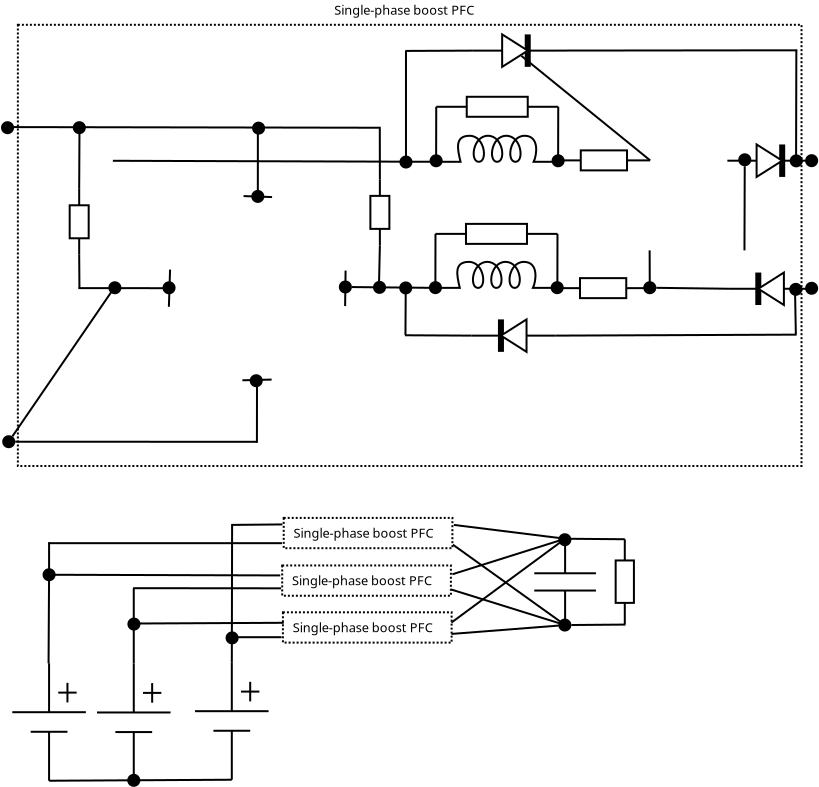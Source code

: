 <?xml version="1.0" encoding="UTF-8"?>
<dia:diagram xmlns:dia="http://www.lysator.liu.se/~alla/dia/">
  <dia:layer name="Background" visible="true" connectable="true" active="true">
    <dia:object type="Circuit2 - Diagonal Diode" version="1" id="O0">
      <dia:attribute name="obj_pos">
        <dia:point val="33.6,18.2"/>
      </dia:attribute>
      <dia:attribute name="obj_bb">
        <dia:rectangle val="33.388,17.988;37.46,22.06"/>
      </dia:attribute>
      <dia:attribute name="meta">
        <dia:composite type="dict"/>
      </dia:attribute>
      <dia:attribute name="elem_corner">
        <dia:point val="33.6,18.2"/>
      </dia:attribute>
      <dia:attribute name="elem_width">
        <dia:real val="3.675"/>
      </dia:attribute>
      <dia:attribute name="elem_height">
        <dia:real val="3.675"/>
      </dia:attribute>
      <dia:attribute name="line_width">
        <dia:real val="0.1"/>
      </dia:attribute>
      <dia:attribute name="line_colour">
        <dia:color val="#000000ff"/>
      </dia:attribute>
      <dia:attribute name="fill_colour">
        <dia:color val="#ffffffff"/>
      </dia:attribute>
      <dia:attribute name="show_background">
        <dia:boolean val="true"/>
      </dia:attribute>
      <dia:attribute name="line_style">
        <dia:enum val="0"/>
        <dia:real val="1"/>
      </dia:attribute>
      <dia:attribute name="flip_horizontal">
        <dia:boolean val="true"/>
      </dia:attribute>
      <dia:attribute name="flip_vertical">
        <dia:boolean val="true"/>
      </dia:attribute>
      <dia:attribute name="subscale">
        <dia:real val="1"/>
      </dia:attribute>
    </dia:object>
    <dia:object type="Circuit2 - Diagonal Diode" version="1" id="O1">
      <dia:attribute name="obj_pos">
        <dia:point val="33.66,12.665"/>
      </dia:attribute>
      <dia:attribute name="obj_bb">
        <dia:rectangle val="33.448,12.48;37.52,16.552"/>
      </dia:attribute>
      <dia:attribute name="meta">
        <dia:composite type="dict"/>
      </dia:attribute>
      <dia:attribute name="elem_corner">
        <dia:point val="33.66,12.665"/>
      </dia:attribute>
      <dia:attribute name="elem_width">
        <dia:real val="3.675"/>
      </dia:attribute>
      <dia:attribute name="elem_height">
        <dia:real val="3.675"/>
      </dia:attribute>
      <dia:attribute name="line_width">
        <dia:real val="0.1"/>
      </dia:attribute>
      <dia:attribute name="line_colour">
        <dia:color val="#000000ff"/>
      </dia:attribute>
      <dia:attribute name="fill_colour">
        <dia:color val="#ffffffff"/>
      </dia:attribute>
      <dia:attribute name="show_background">
        <dia:boolean val="true"/>
      </dia:attribute>
      <dia:attribute name="line_style">
        <dia:enum val="0"/>
        <dia:real val="1"/>
      </dia:attribute>
      <dia:attribute name="flip_horizontal">
        <dia:boolean val="true"/>
      </dia:attribute>
      <dia:attribute name="flip_vertical">
        <dia:boolean val="false"/>
      </dia:attribute>
      <dia:attribute name="subscale">
        <dia:real val="1"/>
      </dia:attribute>
    </dia:object>
    <dia:object type="Circuit2 - Diagonal Diode" version="1" id="O2">
      <dia:attribute name="obj_pos">
        <dia:point val="38.76,12.715"/>
      </dia:attribute>
      <dia:attribute name="obj_bb">
        <dia:rectangle val="38.548,12.503;42.62,16.575"/>
      </dia:attribute>
      <dia:attribute name="meta">
        <dia:composite type="dict"/>
      </dia:attribute>
      <dia:attribute name="elem_corner">
        <dia:point val="38.76,12.715"/>
      </dia:attribute>
      <dia:attribute name="elem_width">
        <dia:real val="3.675"/>
      </dia:attribute>
      <dia:attribute name="elem_height">
        <dia:real val="3.675"/>
      </dia:attribute>
      <dia:attribute name="line_width">
        <dia:real val="0.1"/>
      </dia:attribute>
      <dia:attribute name="line_colour">
        <dia:color val="#000000ff"/>
      </dia:attribute>
      <dia:attribute name="fill_colour">
        <dia:color val="#ffffffff"/>
      </dia:attribute>
      <dia:attribute name="show_background">
        <dia:boolean val="true"/>
      </dia:attribute>
      <dia:attribute name="line_style">
        <dia:enum val="0"/>
        <dia:real val="1"/>
      </dia:attribute>
      <dia:attribute name="flip_horizontal">
        <dia:boolean val="true"/>
      </dia:attribute>
      <dia:attribute name="flip_vertical">
        <dia:boolean val="true"/>
      </dia:attribute>
      <dia:attribute name="subscale">
        <dia:real val="1"/>
      </dia:attribute>
    </dia:object>
    <dia:object type="Circuit2 - Diagonal Diode" version="1" id="O3">
      <dia:attribute name="obj_pos">
        <dia:point val="38.737,18.165"/>
      </dia:attribute>
      <dia:attribute name="obj_bb">
        <dia:rectangle val="38.525,17.98;42.597,22.052"/>
      </dia:attribute>
      <dia:attribute name="meta">
        <dia:composite type="dict"/>
      </dia:attribute>
      <dia:attribute name="elem_corner">
        <dia:point val="38.737,18.165"/>
      </dia:attribute>
      <dia:attribute name="elem_width">
        <dia:real val="3.675"/>
      </dia:attribute>
      <dia:attribute name="elem_height">
        <dia:real val="3.675"/>
      </dia:attribute>
      <dia:attribute name="line_width">
        <dia:real val="0.1"/>
      </dia:attribute>
      <dia:attribute name="line_colour">
        <dia:color val="#000000ff"/>
      </dia:attribute>
      <dia:attribute name="fill_colour">
        <dia:color val="#ffffffff"/>
      </dia:attribute>
      <dia:attribute name="show_background">
        <dia:boolean val="true"/>
      </dia:attribute>
      <dia:attribute name="line_style">
        <dia:enum val="0"/>
        <dia:real val="1"/>
      </dia:attribute>
      <dia:attribute name="flip_horizontal">
        <dia:boolean val="true"/>
      </dia:attribute>
      <dia:attribute name="flip_vertical">
        <dia:boolean val="false"/>
      </dia:attribute>
      <dia:attribute name="subscale">
        <dia:real val="1"/>
      </dia:attribute>
    </dia:object>
    <dia:object type="Standard - Line" version="0" id="O4">
      <dia:attribute name="obj_pos">
        <dia:point val="37.335,12.665"/>
      </dia:attribute>
      <dia:attribute name="obj_bb">
        <dia:rectangle val="37.284,12.613;38.812,12.767"/>
      </dia:attribute>
      <dia:attribute name="conn_endpoints">
        <dia:point val="37.335,12.665"/>
        <dia:point val="38.76,12.715"/>
      </dia:attribute>
      <dia:attribute name="numcp">
        <dia:int val="1"/>
      </dia:attribute>
      <dia:connections>
        <dia:connection handle="0" to="O1" connection="0"/>
        <dia:connection handle="1" to="O2" connection="1"/>
      </dia:connections>
    </dia:object>
    <dia:object type="Standard - Line" version="0" id="O5">
      <dia:attribute name="obj_pos">
        <dia:point val="37.275,21.875"/>
      </dia:attribute>
      <dia:attribute name="obj_bb">
        <dia:rectangle val="37.224,21.789;38.788,21.926"/>
      </dia:attribute>
      <dia:attribute name="conn_endpoints">
        <dia:point val="37.275,21.875"/>
        <dia:point val="38.737,21.84"/>
      </dia:attribute>
      <dia:attribute name="numcp">
        <dia:int val="1"/>
      </dia:attribute>
      <dia:connections>
        <dia:connection handle="0" to="O0" connection="0"/>
        <dia:connection handle="1" to="O3" connection="1"/>
      </dia:connections>
    </dia:object>
    <dia:object type="Standard - Line" version="0" id="O6">
      <dia:attribute name="obj_pos">
        <dia:point val="38.048,12.69"/>
      </dia:attribute>
      <dia:attribute name="obj_bb">
        <dia:rectangle val="37.998,9.1;38.1,12.74"/>
      </dia:attribute>
      <dia:attribute name="conn_endpoints">
        <dia:point val="38.048,12.69"/>
        <dia:point val="38.05,9.15"/>
      </dia:attribute>
      <dia:attribute name="numcp">
        <dia:int val="1"/>
      </dia:attribute>
      <dia:connections>
        <dia:connection handle="0" to="O4" connection="0"/>
      </dia:connections>
    </dia:object>
    <dia:object type="Standard - Line" version="0" id="O7">
      <dia:attribute name="obj_pos">
        <dia:point val="38.006,21.858"/>
      </dia:attribute>
      <dia:attribute name="obj_bb">
        <dia:rectangle val="37.952,21.808;38.056,25.051"/>
      </dia:attribute>
      <dia:attribute name="conn_endpoints">
        <dia:point val="38.006,21.858"/>
        <dia:point val="38.002,25.001"/>
      </dia:attribute>
      <dia:attribute name="numcp">
        <dia:int val="1"/>
      </dia:attribute>
      <dia:connections>
        <dia:connection handle="0" to="O5" connection="0"/>
      </dia:connections>
    </dia:object>
    <dia:object type="Standard - Line" version="0" id="O8">
      <dia:attribute name="obj_pos">
        <dia:point val="44.128,9.248"/>
      </dia:attribute>
      <dia:attribute name="obj_bb">
        <dia:rectangle val="25.483,9.165;44.178,9.298"/>
      </dia:attribute>
      <dia:attribute name="conn_endpoints">
        <dia:point val="44.128,9.248"/>
        <dia:point val="25.533,9.215"/>
      </dia:attribute>
      <dia:attribute name="numcp">
        <dia:int val="1"/>
      </dia:attribute>
    </dia:object>
    <dia:object type="Standard - Line" version="0" id="O9">
      <dia:attribute name="obj_pos">
        <dia:point val="38.015,24.952"/>
      </dia:attribute>
      <dia:attribute name="obj_bb">
        <dia:rectangle val="25.869,24.896;38.065,25.002"/>
      </dia:attribute>
      <dia:attribute name="conn_endpoints">
        <dia:point val="38.015,24.952"/>
        <dia:point val="25.919,24.946"/>
      </dia:attribute>
      <dia:attribute name="numcp">
        <dia:int val="1"/>
      </dia:attribute>
      <dia:connections>
        <dia:connection handle="1" to="O52" connection="8"/>
      </dia:connections>
    </dia:object>
    <dia:object type="Standard - Line" version="0" id="O10">
      <dia:attribute name="obj_pos">
        <dia:point val="33.66,16.34"/>
      </dia:attribute>
      <dia:attribute name="obj_bb">
        <dia:rectangle val="33.548,16.288;33.712,18.252"/>
      </dia:attribute>
      <dia:attribute name="conn_endpoints">
        <dia:point val="33.66,16.34"/>
        <dia:point val="33.6,18.2"/>
      </dia:attribute>
      <dia:attribute name="numcp">
        <dia:int val="1"/>
      </dia:attribute>
      <dia:connections>
        <dia:connection handle="0" to="O1" connection="1"/>
        <dia:connection handle="1" to="O0" connection="1"/>
      </dia:connections>
    </dia:object>
    <dia:object type="Standard - Line" version="0" id="O11">
      <dia:attribute name="obj_pos">
        <dia:point val="42.435,16.39"/>
      </dia:attribute>
      <dia:attribute name="obj_bb">
        <dia:rectangle val="42.361,16.34;42.486,18.215"/>
      </dia:attribute>
      <dia:attribute name="conn_endpoints">
        <dia:point val="42.435,16.39"/>
        <dia:point val="42.412,18.165"/>
      </dia:attribute>
      <dia:attribute name="numcp">
        <dia:int val="1"/>
      </dia:attribute>
      <dia:connections>
        <dia:connection handle="0" to="O2" connection="0"/>
        <dia:connection handle="1" to="O3" connection="0"/>
      </dia:connections>
    </dia:object>
    <dia:object type="Standard - Line" version="0" id="O12">
      <dia:attribute name="obj_pos">
        <dia:point val="33.63,17.27"/>
      </dia:attribute>
      <dia:attribute name="obj_bb">
        <dia:rectangle val="29.028,17.217;33.68,17.32"/>
      </dia:attribute>
      <dia:attribute name="conn_endpoints">
        <dia:point val="33.63,17.27"/>
        <dia:point val="29.078,17.267"/>
      </dia:attribute>
      <dia:attribute name="numcp">
        <dia:int val="1"/>
      </dia:attribute>
      <dia:connections>
        <dia:connection handle="0" to="O10" connection="0"/>
      </dia:connections>
    </dia:object>
    <dia:object type="Standard - Line" version="0" id="O13">
      <dia:attribute name="obj_pos">
        <dia:point val="30.9,17.2"/>
      </dia:attribute>
      <dia:attribute name="obj_bb">
        <dia:rectangle val="30.8,10.85;30.95,17.25"/>
      </dia:attribute>
      <dia:attribute name="conn_endpoints">
        <dia:point val="30.9,17.2"/>
        <dia:point val="30.85,10.9"/>
      </dia:attribute>
      <dia:attribute name="numcp">
        <dia:int val="1"/>
      </dia:attribute>
    </dia:object>
    <dia:object type="Standard - Line" version="0" id="O14">
      <dia:attribute name="obj_pos">
        <dia:point val="30.8,10.9"/>
      </dia:attribute>
      <dia:attribute name="obj_bb">
        <dia:rectangle val="30.75,10.85;47.013,11.0"/>
      </dia:attribute>
      <dia:attribute name="conn_endpoints">
        <dia:point val="30.8,10.9"/>
        <dia:point val="46.962,10.95"/>
      </dia:attribute>
      <dia:attribute name="numcp">
        <dia:int val="1"/>
      </dia:attribute>
    </dia:object>
    <dia:object type="Circuit - Vertical Resistor (European)" version="1" id="O15">
      <dia:attribute name="obj_pos">
        <dia:point val="28.64,12.3"/>
      </dia:attribute>
      <dia:attribute name="obj_bb">
        <dia:rectangle val="28.54,12.3;29.69,15.6"/>
      </dia:attribute>
      <dia:attribute name="meta">
        <dia:composite type="dict"/>
      </dia:attribute>
      <dia:attribute name="elem_corner">
        <dia:point val="28.64,12.3"/>
      </dia:attribute>
      <dia:attribute name="elem_width">
        <dia:real val="0.95"/>
      </dia:attribute>
      <dia:attribute name="elem_height">
        <dia:real val="3.3"/>
      </dia:attribute>
      <dia:attribute name="line_width">
        <dia:real val="0.1"/>
      </dia:attribute>
      <dia:attribute name="line_colour">
        <dia:color val="#000000ff"/>
      </dia:attribute>
      <dia:attribute name="fill_colour">
        <dia:color val="#ffffffff"/>
      </dia:attribute>
      <dia:attribute name="show_background">
        <dia:boolean val="true"/>
      </dia:attribute>
      <dia:attribute name="line_style">
        <dia:enum val="0"/>
        <dia:real val="1"/>
      </dia:attribute>
      <dia:attribute name="flip_horizontal">
        <dia:boolean val="false"/>
      </dia:attribute>
      <dia:attribute name="flip_vertical">
        <dia:boolean val="false"/>
      </dia:attribute>
      <dia:attribute name="subscale">
        <dia:real val="1"/>
      </dia:attribute>
    </dia:object>
    <dia:object type="Standard - Line" version="0" id="O16">
      <dia:attribute name="obj_pos">
        <dia:point val="29.128,17.3"/>
      </dia:attribute>
      <dia:attribute name="obj_bb">
        <dia:rectangle val="29.065,15.55;29.178,17.351"/>
      </dia:attribute>
      <dia:attribute name="conn_endpoints">
        <dia:point val="29.128,17.3"/>
        <dia:point val="29.115,15.6"/>
      </dia:attribute>
      <dia:attribute name="numcp">
        <dia:int val="1"/>
      </dia:attribute>
      <dia:connections>
        <dia:connection handle="1" to="O15" connection="1"/>
      </dia:connections>
    </dia:object>
    <dia:object type="Standard - Line" version="0" id="O17">
      <dia:attribute name="obj_pos">
        <dia:point val="29.115,12.3"/>
      </dia:attribute>
      <dia:attribute name="obj_bb">
        <dia:rectangle val="29.065,9.331;29.181,12.35"/>
      </dia:attribute>
      <dia:attribute name="conn_endpoints">
        <dia:point val="29.115,12.3"/>
        <dia:point val="29.13,9.382"/>
      </dia:attribute>
      <dia:attribute name="numcp">
        <dia:int val="1"/>
      </dia:attribute>
      <dia:connections>
        <dia:connection handle="0" to="O15" connection="0"/>
      </dia:connections>
    </dia:object>
    <dia:object type="Circuit - Vertical Resistor (European)" version="1" id="O18">
      <dia:attribute name="obj_pos">
        <dia:point val="43.675,11.83"/>
      </dia:attribute>
      <dia:attribute name="obj_bb">
        <dia:rectangle val="43.575,11.83;44.725,15.13"/>
      </dia:attribute>
      <dia:attribute name="meta">
        <dia:composite type="dict"/>
      </dia:attribute>
      <dia:attribute name="elem_corner">
        <dia:point val="43.675,11.83"/>
      </dia:attribute>
      <dia:attribute name="elem_width">
        <dia:real val="0.95"/>
      </dia:attribute>
      <dia:attribute name="elem_height">
        <dia:real val="3.3"/>
      </dia:attribute>
      <dia:attribute name="line_width">
        <dia:real val="0.1"/>
      </dia:attribute>
      <dia:attribute name="line_colour">
        <dia:color val="#000000ff"/>
      </dia:attribute>
      <dia:attribute name="fill_colour">
        <dia:color val="#ffffffff"/>
      </dia:attribute>
      <dia:attribute name="show_background">
        <dia:boolean val="true"/>
      </dia:attribute>
      <dia:attribute name="line_style">
        <dia:enum val="0"/>
        <dia:real val="1"/>
      </dia:attribute>
      <dia:attribute name="flip_horizontal">
        <dia:boolean val="false"/>
      </dia:attribute>
      <dia:attribute name="flip_vertical">
        <dia:boolean val="false"/>
      </dia:attribute>
      <dia:attribute name="subscale">
        <dia:real val="1"/>
      </dia:attribute>
    </dia:object>
    <dia:object type="Standard - Line" version="0" id="O19">
      <dia:attribute name="obj_pos">
        <dia:point val="44.15,15.13"/>
      </dia:attribute>
      <dia:attribute name="obj_bb">
        <dia:rectangle val="44.049,15.079;44.201,17.401"/>
      </dia:attribute>
      <dia:attribute name="conn_endpoints">
        <dia:point val="44.15,15.13"/>
        <dia:point val="44.1,17.35"/>
      </dia:attribute>
      <dia:attribute name="numcp">
        <dia:int val="1"/>
      </dia:attribute>
      <dia:connections>
        <dia:connection handle="0" to="O18" connection="1"/>
      </dia:connections>
    </dia:object>
    <dia:object type="Standard - Line" version="0" id="O20">
      <dia:attribute name="obj_pos">
        <dia:point val="44.15,11.83"/>
      </dia:attribute>
      <dia:attribute name="obj_bb">
        <dia:rectangle val="44.096,9.151;44.2,11.88"/>
      </dia:attribute>
      <dia:attribute name="conn_endpoints">
        <dia:point val="44.15,11.83"/>
        <dia:point val="44.146,9.201"/>
      </dia:attribute>
      <dia:attribute name="numcp">
        <dia:int val="1"/>
      </dia:attribute>
      <dia:connections>
        <dia:connection handle="0" to="O18" connection="0"/>
      </dia:connections>
    </dia:object>
    <dia:object type="Standard - Ellipse" version="0" id="O21">
      <dia:attribute name="obj_pos">
        <dia:point val="25.256,8.97"/>
      </dia:attribute>
      <dia:attribute name="obj_bb">
        <dia:rectangle val="25.206,8.92;25.859,9.57"/>
      </dia:attribute>
      <dia:attribute name="elem_corner">
        <dia:point val="25.256,8.97"/>
      </dia:attribute>
      <dia:attribute name="elem_width">
        <dia:real val="0.553"/>
      </dia:attribute>
      <dia:attribute name="elem_height">
        <dia:real val="0.55"/>
      </dia:attribute>
      <dia:attribute name="inner_color">
        <dia:color val="#000000ff"/>
      </dia:attribute>
    </dia:object>
    <dia:object type="Standard - Ellipse" version="0" id="O22">
      <dia:attribute name="obj_pos">
        <dia:point val="37.69,21.622"/>
      </dia:attribute>
      <dia:attribute name="obj_bb">
        <dia:rectangle val="37.64,21.573;38.293,22.223"/>
      </dia:attribute>
      <dia:attribute name="elem_corner">
        <dia:point val="37.69,21.622"/>
      </dia:attribute>
      <dia:attribute name="elem_width">
        <dia:real val="0.553"/>
      </dia:attribute>
      <dia:attribute name="elem_height">
        <dia:real val="0.55"/>
      </dia:attribute>
      <dia:attribute name="inner_color">
        <dia:color val="#000000ff"/>
      </dia:attribute>
    </dia:object>
    <dia:object type="Standard - Ellipse" version="0" id="O23">
      <dia:attribute name="obj_pos">
        <dia:point val="37.77,12.408"/>
      </dia:attribute>
      <dia:attribute name="obj_bb">
        <dia:rectangle val="37.72,12.358;38.373,13.008"/>
      </dia:attribute>
      <dia:attribute name="elem_corner">
        <dia:point val="37.77,12.408"/>
      </dia:attribute>
      <dia:attribute name="elem_width">
        <dia:real val="0.553"/>
      </dia:attribute>
      <dia:attribute name="elem_height">
        <dia:real val="0.55"/>
      </dia:attribute>
      <dia:attribute name="inner_color">
        <dia:color val="#000000ff"/>
      </dia:attribute>
    </dia:object>
    <dia:object type="Standard - Ellipse" version="0" id="O24">
      <dia:attribute name="obj_pos">
        <dia:point val="37.809,8.993"/>
      </dia:attribute>
      <dia:attribute name="obj_bb">
        <dia:rectangle val="37.759,8.943;38.412,9.593"/>
      </dia:attribute>
      <dia:attribute name="elem_corner">
        <dia:point val="37.809,8.993"/>
      </dia:attribute>
      <dia:attribute name="elem_width">
        <dia:real val="0.553"/>
      </dia:attribute>
      <dia:attribute name="elem_height">
        <dia:real val="0.55"/>
      </dia:attribute>
      <dia:attribute name="inner_color">
        <dia:color val="#000000ff"/>
      </dia:attribute>
    </dia:object>
    <dia:object type="Standard - Ellipse" version="0" id="O25">
      <dia:attribute name="obj_pos">
        <dia:point val="65.461,10.62"/>
      </dia:attribute>
      <dia:attribute name="obj_bb">
        <dia:rectangle val="65.411,10.57;66.064,11.22"/>
      </dia:attribute>
      <dia:attribute name="elem_corner">
        <dia:point val="65.461,10.62"/>
      </dia:attribute>
      <dia:attribute name="elem_width">
        <dia:real val="0.553"/>
      </dia:attribute>
      <dia:attribute name="elem_height">
        <dia:real val="0.55"/>
      </dia:attribute>
      <dia:attribute name="inner_color">
        <dia:color val="#000000ff"/>
      </dia:attribute>
    </dia:object>
    <dia:object type="Standard - Ellipse" version="0" id="O26">
      <dia:attribute name="obj_pos">
        <dia:point val="65.461,17"/>
      </dia:attribute>
      <dia:attribute name="obj_bb">
        <dia:rectangle val="65.411,16.95;66.064,17.6"/>
      </dia:attribute>
      <dia:attribute name="elem_corner">
        <dia:point val="65.461,17"/>
      </dia:attribute>
      <dia:attribute name="elem_width">
        <dia:real val="0.553"/>
      </dia:attribute>
      <dia:attribute name="elem_height">
        <dia:real val="0.55"/>
      </dia:attribute>
      <dia:attribute name="inner_color">
        <dia:color val="#000000ff"/>
      </dia:attribute>
    </dia:object>
    <dia:object type="Standard - Ellipse" version="0" id="O27">
      <dia:attribute name="obj_pos">
        <dia:point val="43.856,16.955"/>
      </dia:attribute>
      <dia:attribute name="obj_bb">
        <dia:rectangle val="43.806,16.905;44.459,17.555"/>
      </dia:attribute>
      <dia:attribute name="elem_corner">
        <dia:point val="43.856,16.955"/>
      </dia:attribute>
      <dia:attribute name="elem_width">
        <dia:real val="0.553"/>
      </dia:attribute>
      <dia:attribute name="elem_height">
        <dia:real val="0.55"/>
      </dia:attribute>
      <dia:attribute name="inner_color">
        <dia:color val="#000000ff"/>
      </dia:attribute>
    </dia:object>
    <dia:object type="Standard - Ellipse" version="0" id="O28">
      <dia:attribute name="obj_pos">
        <dia:point val="33.331,16.976"/>
      </dia:attribute>
      <dia:attribute name="obj_bb">
        <dia:rectangle val="33.281,16.926;33.934,17.576"/>
      </dia:attribute>
      <dia:attribute name="elem_corner">
        <dia:point val="33.331,16.976"/>
      </dia:attribute>
      <dia:attribute name="elem_width">
        <dia:real val="0.553"/>
      </dia:attribute>
      <dia:attribute name="elem_height">
        <dia:real val="0.55"/>
      </dia:attribute>
      <dia:attribute name="inner_color">
        <dia:color val="#000000ff"/>
      </dia:attribute>
    </dia:object>
    <dia:object type="Standard - Ellipse" version="0" id="O29">
      <dia:attribute name="obj_pos">
        <dia:point val="42.148,16.936"/>
      </dia:attribute>
      <dia:attribute name="obj_bb">
        <dia:rectangle val="42.098,16.886;42.751,17.536"/>
      </dia:attribute>
      <dia:attribute name="elem_corner">
        <dia:point val="42.148,16.936"/>
      </dia:attribute>
      <dia:attribute name="elem_width">
        <dia:real val="0.553"/>
      </dia:attribute>
      <dia:attribute name="elem_height">
        <dia:real val="0.55"/>
      </dia:attribute>
      <dia:attribute name="inner_color">
        <dia:color val="#000000ff"/>
      </dia:attribute>
    </dia:object>
    <dia:object type="Standard - Ellipse" version="0" id="O30">
      <dia:attribute name="obj_pos">
        <dia:point val="30.623,16.974"/>
      </dia:attribute>
      <dia:attribute name="obj_bb">
        <dia:rectangle val="30.573,16.924;31.226,17.574"/>
      </dia:attribute>
      <dia:attribute name="elem_corner">
        <dia:point val="30.623,16.974"/>
      </dia:attribute>
      <dia:attribute name="elem_width">
        <dia:real val="0.553"/>
      </dia:attribute>
      <dia:attribute name="elem_height">
        <dia:real val="0.55"/>
      </dia:attribute>
      <dia:attribute name="inner_color">
        <dia:color val="#000000ff"/>
      </dia:attribute>
    </dia:object>
    <dia:object type="Circuit - Horizontal Inductor" version="1" id="O31">
      <dia:attribute name="obj_pos">
        <dia:point val="46.962,9.65"/>
      </dia:attribute>
      <dia:attribute name="obj_bb">
        <dia:rectangle val="46.962,9.55;53.062,11.05"/>
      </dia:attribute>
      <dia:attribute name="meta">
        <dia:composite type="dict"/>
      </dia:attribute>
      <dia:attribute name="elem_corner">
        <dia:point val="46.962,9.65"/>
      </dia:attribute>
      <dia:attribute name="elem_width">
        <dia:real val="6.1"/>
      </dia:attribute>
      <dia:attribute name="elem_height">
        <dia:real val="1.3"/>
      </dia:attribute>
      <dia:attribute name="line_width">
        <dia:real val="0.1"/>
      </dia:attribute>
      <dia:attribute name="line_colour">
        <dia:color val="#000000ff"/>
      </dia:attribute>
      <dia:attribute name="fill_colour">
        <dia:color val="#ffffffff"/>
      </dia:attribute>
      <dia:attribute name="show_background">
        <dia:boolean val="true"/>
      </dia:attribute>
      <dia:attribute name="line_style">
        <dia:enum val="0"/>
        <dia:real val="1"/>
      </dia:attribute>
      <dia:attribute name="flip_horizontal">
        <dia:boolean val="false"/>
      </dia:attribute>
      <dia:attribute name="flip_vertical">
        <dia:boolean val="false"/>
      </dia:attribute>
      <dia:attribute name="subscale">
        <dia:real val="1"/>
      </dia:attribute>
    </dia:object>
    <dia:object type="Circuit - Horizontal Resistor (European)" version="1" id="O32">
      <dia:attribute name="obj_pos">
        <dia:point val="46.968,7.7"/>
      </dia:attribute>
      <dia:attribute name="obj_bb">
        <dia:rectangle val="46.968,7.6;53.068,8.8"/>
      </dia:attribute>
      <dia:attribute name="meta">
        <dia:composite type="dict"/>
      </dia:attribute>
      <dia:attribute name="elem_corner">
        <dia:point val="46.968,7.7"/>
      </dia:attribute>
      <dia:attribute name="elem_width">
        <dia:real val="6.1"/>
      </dia:attribute>
      <dia:attribute name="elem_height">
        <dia:real val="1"/>
      </dia:attribute>
      <dia:attribute name="line_width">
        <dia:real val="0.1"/>
      </dia:attribute>
      <dia:attribute name="line_colour">
        <dia:color val="#000000ff"/>
      </dia:attribute>
      <dia:attribute name="fill_colour">
        <dia:color val="#ffffffff"/>
      </dia:attribute>
      <dia:attribute name="show_background">
        <dia:boolean val="true"/>
      </dia:attribute>
      <dia:attribute name="line_style">
        <dia:enum val="0"/>
        <dia:real val="1"/>
      </dia:attribute>
      <dia:attribute name="flip_horizontal">
        <dia:boolean val="false"/>
      </dia:attribute>
      <dia:attribute name="flip_vertical">
        <dia:boolean val="false"/>
      </dia:attribute>
      <dia:attribute name="subscale">
        <dia:real val="1"/>
      </dia:attribute>
    </dia:object>
    <dia:object type="Standard - Line" version="0" id="O33">
      <dia:attribute name="obj_pos">
        <dia:point val="46.962,10.95"/>
      </dia:attribute>
      <dia:attribute name="obj_bb">
        <dia:rectangle val="46.912,8.15;47.018,11.0"/>
      </dia:attribute>
      <dia:attribute name="conn_endpoints">
        <dia:point val="46.962,10.95"/>
        <dia:point val="46.968,8.2"/>
      </dia:attribute>
      <dia:attribute name="numcp">
        <dia:int val="1"/>
      </dia:attribute>
      <dia:connections>
        <dia:connection handle="0" to="O31" connection="0"/>
        <dia:connection handle="1" to="O32" connection="0"/>
      </dia:connections>
    </dia:object>
    <dia:object type="Standard - Line" version="0" id="O34">
      <dia:attribute name="obj_pos">
        <dia:point val="53.062,10.95"/>
      </dia:attribute>
      <dia:attribute name="obj_bb">
        <dia:rectangle val="53.012,8.15;53.118,11.0"/>
      </dia:attribute>
      <dia:attribute name="conn_endpoints">
        <dia:point val="53.062,10.95"/>
        <dia:point val="53.068,8.2"/>
      </dia:attribute>
      <dia:attribute name="numcp">
        <dia:int val="1"/>
      </dia:attribute>
      <dia:connections>
        <dia:connection handle="0" to="O31" connection="1"/>
        <dia:connection handle="1" to="O32" connection="1"/>
      </dia:connections>
    </dia:object>
    <dia:object type="Standard - Ellipse" version="0" id="O35">
      <dia:attribute name="obj_pos">
        <dia:point val="46.686,10.625"/>
      </dia:attribute>
      <dia:attribute name="obj_bb">
        <dia:rectangle val="46.636,10.575;47.289,11.225"/>
      </dia:attribute>
      <dia:attribute name="elem_corner">
        <dia:point val="46.686,10.625"/>
      </dia:attribute>
      <dia:attribute name="elem_width">
        <dia:real val="0.553"/>
      </dia:attribute>
      <dia:attribute name="elem_height">
        <dia:real val="0.55"/>
      </dia:attribute>
      <dia:attribute name="inner_color">
        <dia:color val="#000000ff"/>
      </dia:attribute>
    </dia:object>
    <dia:object type="Standard - Ellipse" version="0" id="O36">
      <dia:attribute name="obj_pos">
        <dia:point val="52.786,10.625"/>
      </dia:attribute>
      <dia:attribute name="obj_bb">
        <dia:rectangle val="52.736,10.575;53.389,11.225"/>
      </dia:attribute>
      <dia:attribute name="elem_corner">
        <dia:point val="52.786,10.625"/>
      </dia:attribute>
      <dia:attribute name="elem_width">
        <dia:real val="0.553"/>
      </dia:attribute>
      <dia:attribute name="elem_height">
        <dia:real val="0.55"/>
      </dia:attribute>
      <dia:attribute name="inner_color">
        <dia:color val="#000000ff"/>
      </dia:attribute>
    </dia:object>
    <dia:object type="Circuit - Horizontal Resistor (European)" version="1" id="O37">
      <dia:attribute name="obj_pos">
        <dia:point val="53.038,10.38"/>
      </dia:attribute>
      <dia:attribute name="obj_bb">
        <dia:rectangle val="53.038,10.28;57.663,11.48"/>
      </dia:attribute>
      <dia:attribute name="meta">
        <dia:composite type="dict"/>
      </dia:attribute>
      <dia:attribute name="elem_corner">
        <dia:point val="53.038,10.38"/>
      </dia:attribute>
      <dia:attribute name="elem_width">
        <dia:real val="4.625"/>
      </dia:attribute>
      <dia:attribute name="elem_height">
        <dia:real val="1"/>
      </dia:attribute>
      <dia:attribute name="line_width">
        <dia:real val="0.1"/>
      </dia:attribute>
      <dia:attribute name="line_colour">
        <dia:color val="#000000ff"/>
      </dia:attribute>
      <dia:attribute name="fill_colour">
        <dia:color val="#ffffffff"/>
      </dia:attribute>
      <dia:attribute name="show_background">
        <dia:boolean val="true"/>
      </dia:attribute>
      <dia:attribute name="line_style">
        <dia:enum val="0"/>
        <dia:real val="1"/>
      </dia:attribute>
      <dia:attribute name="flip_horizontal">
        <dia:boolean val="false"/>
      </dia:attribute>
      <dia:attribute name="flip_vertical">
        <dia:boolean val="false"/>
      </dia:attribute>
      <dia:attribute name="subscale">
        <dia:real val="1"/>
      </dia:attribute>
    </dia:object>
    <dia:object type="Electronic - button" version="1" id="O38">
      <dia:attribute name="obj_pos">
        <dia:point val="57.638,14.027"/>
      </dia:attribute>
      <dia:attribute name="obj_bb">
        <dia:rectangle val="57.638,14.027;62.379,15.82"/>
      </dia:attribute>
      <dia:attribute name="meta">
        <dia:composite type="dict"/>
      </dia:attribute>
      <dia:attribute name="elem_corner">
        <dia:point val="57.638,14.027"/>
      </dia:attribute>
      <dia:attribute name="elem_width">
        <dia:real val="4.741"/>
      </dia:attribute>
      <dia:attribute name="elem_height">
        <dia:real val="1.693"/>
      </dia:attribute>
      <dia:attribute name="line_width">
        <dia:real val="0.1"/>
      </dia:attribute>
      <dia:attribute name="line_colour">
        <dia:color val="#000000ff"/>
      </dia:attribute>
      <dia:attribute name="fill_colour">
        <dia:color val="#ffffffff"/>
      </dia:attribute>
      <dia:attribute name="show_background">
        <dia:boolean val="true"/>
      </dia:attribute>
      <dia:attribute name="line_style">
        <dia:enum val="0"/>
        <dia:real val="1"/>
      </dia:attribute>
      <dia:attribute name="flip_horizontal">
        <dia:boolean val="false"/>
      </dia:attribute>
      <dia:attribute name="flip_vertical">
        <dia:boolean val="false"/>
      </dia:attribute>
      <dia:attribute name="subscale">
        <dia:real val="1"/>
      </dia:attribute>
    </dia:object>
    <dia:object type="Standard - Line" version="0" id="O39">
      <dia:attribute name="obj_pos">
        <dia:point val="62.393,11.174"/>
      </dia:attribute>
      <dia:attribute name="obj_bb">
        <dia:rectangle val="62.329,11.124;62.443,15.432"/>
      </dia:attribute>
      <dia:attribute name="conn_endpoints">
        <dia:point val="62.393,11.174"/>
        <dia:point val="62.379,15.382"/>
      </dia:attribute>
      <dia:attribute name="numcp">
        <dia:int val="1"/>
      </dia:attribute>
      <dia:connections>
        <dia:connection handle="0" to="O42" connection="8"/>
        <dia:connection handle="1" to="O38" connection="1"/>
      </dia:connections>
    </dia:object>
    <dia:object type="Standard - Line" version="0" id="O40">
      <dia:attribute name="obj_pos">
        <dia:point val="57.638,15.382"/>
      </dia:attribute>
      <dia:attribute name="obj_bb">
        <dia:rectangle val="57.588,15.331;57.694,17.25"/>
      </dia:attribute>
      <dia:attribute name="conn_endpoints">
        <dia:point val="57.638,15.382"/>
        <dia:point val="57.644,17.2"/>
      </dia:attribute>
      <dia:attribute name="numcp">
        <dia:int val="1"/>
      </dia:attribute>
      <dia:connections>
        <dia:connection handle="0" to="O38" connection="0"/>
      </dia:connections>
    </dia:object>
    <dia:object type="Circuit - Horizontal Diode" version="1" id="O41">
      <dia:attribute name="obj_pos">
        <dia:point val="61.524,10.084"/>
      </dia:attribute>
      <dia:attribute name="obj_bb">
        <dia:rectangle val="61.524,9.902;65.728,11.888"/>
      </dia:attribute>
      <dia:attribute name="meta">
        <dia:composite type="dict"/>
      </dia:attribute>
      <dia:attribute name="elem_corner">
        <dia:point val="61.524,10.084"/>
      </dia:attribute>
      <dia:attribute name="elem_width">
        <dia:real val="4.204"/>
      </dia:attribute>
      <dia:attribute name="elem_height">
        <dia:real val="1.623"/>
      </dia:attribute>
      <dia:attribute name="line_width">
        <dia:real val="0.1"/>
      </dia:attribute>
      <dia:attribute name="line_colour">
        <dia:color val="#000000ff"/>
      </dia:attribute>
      <dia:attribute name="fill_colour">
        <dia:color val="#ffffffff"/>
      </dia:attribute>
      <dia:attribute name="show_background">
        <dia:boolean val="true"/>
      </dia:attribute>
      <dia:attribute name="line_style">
        <dia:enum val="0"/>
        <dia:real val="1"/>
      </dia:attribute>
      <dia:attribute name="flip_horizontal">
        <dia:boolean val="true"/>
      </dia:attribute>
      <dia:attribute name="flip_vertical">
        <dia:boolean val="false"/>
      </dia:attribute>
      <dia:attribute name="subscale">
        <dia:real val="1"/>
      </dia:attribute>
    </dia:object>
    <dia:object type="Standard - Ellipse" version="0" id="O42">
      <dia:attribute name="obj_pos">
        <dia:point val="62.118,10.575"/>
      </dia:attribute>
      <dia:attribute name="obj_bb">
        <dia:rectangle val="62.068,10.525;62.721,11.175"/>
      </dia:attribute>
      <dia:attribute name="elem_corner">
        <dia:point val="62.118,10.575"/>
      </dia:attribute>
      <dia:attribute name="elem_width">
        <dia:real val="0.553"/>
      </dia:attribute>
      <dia:attribute name="elem_height">
        <dia:real val="0.55"/>
      </dia:attribute>
      <dia:attribute name="inner_color">
        <dia:color val="#000000ff"/>
      </dia:attribute>
    </dia:object>
    <dia:object type="Standard - Ellipse" version="0" id="O43">
      <dia:attribute name="obj_pos">
        <dia:point val="57.37,16.972"/>
      </dia:attribute>
      <dia:attribute name="obj_bb">
        <dia:rectangle val="57.32,16.922;57.973,17.572"/>
      </dia:attribute>
      <dia:attribute name="elem_corner">
        <dia:point val="57.37,16.972"/>
      </dia:attribute>
      <dia:attribute name="elem_width">
        <dia:real val="0.553"/>
      </dia:attribute>
      <dia:attribute name="elem_height">
        <dia:real val="0.55"/>
      </dia:attribute>
      <dia:attribute name="inner_color">
        <dia:color val="#000000ff"/>
      </dia:attribute>
    </dia:object>
    <dia:object type="Circuit - Horizontal Inductor" version="1" id="O44">
      <dia:attribute name="obj_pos">
        <dia:point val="46.925,15.955"/>
      </dia:attribute>
      <dia:attribute name="obj_bb">
        <dia:rectangle val="46.925,15.855;53.025,17.355"/>
      </dia:attribute>
      <dia:attribute name="meta">
        <dia:composite type="dict"/>
      </dia:attribute>
      <dia:attribute name="elem_corner">
        <dia:point val="46.925,15.955"/>
      </dia:attribute>
      <dia:attribute name="elem_width">
        <dia:real val="6.1"/>
      </dia:attribute>
      <dia:attribute name="elem_height">
        <dia:real val="1.3"/>
      </dia:attribute>
      <dia:attribute name="line_width">
        <dia:real val="0.1"/>
      </dia:attribute>
      <dia:attribute name="line_colour">
        <dia:color val="#000000ff"/>
      </dia:attribute>
      <dia:attribute name="fill_colour">
        <dia:color val="#ffffffff"/>
      </dia:attribute>
      <dia:attribute name="show_background">
        <dia:boolean val="true"/>
      </dia:attribute>
      <dia:attribute name="line_style">
        <dia:enum val="0"/>
        <dia:real val="1"/>
      </dia:attribute>
      <dia:attribute name="flip_horizontal">
        <dia:boolean val="false"/>
      </dia:attribute>
      <dia:attribute name="flip_vertical">
        <dia:boolean val="false"/>
      </dia:attribute>
      <dia:attribute name="subscale">
        <dia:real val="1"/>
      </dia:attribute>
    </dia:object>
    <dia:object type="Circuit - Horizontal Resistor (European)" version="1" id="O45">
      <dia:attribute name="obj_pos">
        <dia:point val="46.93,14.055"/>
      </dia:attribute>
      <dia:attribute name="obj_bb">
        <dia:rectangle val="46.93,13.955;53.03,15.155"/>
      </dia:attribute>
      <dia:attribute name="meta">
        <dia:composite type="dict"/>
      </dia:attribute>
      <dia:attribute name="elem_corner">
        <dia:point val="46.93,14.055"/>
      </dia:attribute>
      <dia:attribute name="elem_width">
        <dia:real val="6.1"/>
      </dia:attribute>
      <dia:attribute name="elem_height">
        <dia:real val="1"/>
      </dia:attribute>
      <dia:attribute name="line_width">
        <dia:real val="0.1"/>
      </dia:attribute>
      <dia:attribute name="line_colour">
        <dia:color val="#000000ff"/>
      </dia:attribute>
      <dia:attribute name="fill_colour">
        <dia:color val="#ffffffff"/>
      </dia:attribute>
      <dia:attribute name="show_background">
        <dia:boolean val="true"/>
      </dia:attribute>
      <dia:attribute name="line_style">
        <dia:enum val="0"/>
        <dia:real val="1"/>
      </dia:attribute>
      <dia:attribute name="flip_horizontal">
        <dia:boolean val="false"/>
      </dia:attribute>
      <dia:attribute name="flip_vertical">
        <dia:boolean val="false"/>
      </dia:attribute>
      <dia:attribute name="subscale">
        <dia:real val="1"/>
      </dia:attribute>
    </dia:object>
    <dia:object type="Standard - Line" version="0" id="O46">
      <dia:attribute name="obj_pos">
        <dia:point val="46.925,17.255"/>
      </dia:attribute>
      <dia:attribute name="obj_bb">
        <dia:rectangle val="46.875,14.505;46.98,17.305"/>
      </dia:attribute>
      <dia:attribute name="conn_endpoints">
        <dia:point val="46.925,17.255"/>
        <dia:point val="46.93,14.555"/>
      </dia:attribute>
      <dia:attribute name="numcp">
        <dia:int val="1"/>
      </dia:attribute>
      <dia:connections>
        <dia:connection handle="0" to="O44" connection="0"/>
        <dia:connection handle="1" to="O45" connection="0"/>
      </dia:connections>
    </dia:object>
    <dia:object type="Standard - Line" version="0" id="O47">
      <dia:attribute name="obj_pos">
        <dia:point val="53.025,17.255"/>
      </dia:attribute>
      <dia:attribute name="obj_bb">
        <dia:rectangle val="52.975,14.505;53.081,17.305"/>
      </dia:attribute>
      <dia:attribute name="conn_endpoints">
        <dia:point val="53.025,17.255"/>
        <dia:point val="53.03,14.555"/>
      </dia:attribute>
      <dia:attribute name="numcp">
        <dia:int val="1"/>
      </dia:attribute>
      <dia:connections>
        <dia:connection handle="0" to="O44" connection="1"/>
        <dia:connection handle="1" to="O45" connection="1"/>
      </dia:connections>
    </dia:object>
    <dia:object type="Standard - Line" version="0" id="O48">
      <dia:attribute name="obj_pos">
        <dia:point val="42.751,17.214"/>
      </dia:attribute>
      <dia:attribute name="obj_bb">
        <dia:rectangle val="42.701,17.164;46.976,17.306"/>
      </dia:attribute>
      <dia:attribute name="conn_endpoints">
        <dia:point val="42.751,17.214"/>
        <dia:point val="46.925,17.255"/>
      </dia:attribute>
      <dia:attribute name="numcp">
        <dia:int val="1"/>
      </dia:attribute>
      <dia:connections>
        <dia:connection handle="0" to="O29" connection="8"/>
        <dia:connection handle="1" to="O44" connection="0"/>
      </dia:connections>
    </dia:object>
    <dia:object type="Standard - Ellipse" version="0" id="O49">
      <dia:attribute name="obj_pos">
        <dia:point val="52.739,16.97"/>
      </dia:attribute>
      <dia:attribute name="obj_bb">
        <dia:rectangle val="52.688,16.92;53.341,17.57"/>
      </dia:attribute>
      <dia:attribute name="elem_corner">
        <dia:point val="52.739,16.97"/>
      </dia:attribute>
      <dia:attribute name="elem_width">
        <dia:real val="0.553"/>
      </dia:attribute>
      <dia:attribute name="elem_height">
        <dia:real val="0.55"/>
      </dia:attribute>
      <dia:attribute name="inner_color">
        <dia:color val="#000000ff"/>
      </dia:attribute>
    </dia:object>
    <dia:object type="Standard - Ellipse" version="0" id="O50">
      <dia:attribute name="obj_pos">
        <dia:point val="46.651,16.968"/>
      </dia:attribute>
      <dia:attribute name="obj_bb">
        <dia:rectangle val="46.601,16.918;47.254,17.567"/>
      </dia:attribute>
      <dia:attribute name="elem_corner">
        <dia:point val="46.651,16.968"/>
      </dia:attribute>
      <dia:attribute name="elem_width">
        <dia:real val="0.553"/>
      </dia:attribute>
      <dia:attribute name="elem_height">
        <dia:real val="0.55"/>
      </dia:attribute>
      <dia:attribute name="inner_color">
        <dia:color val="#000000ff"/>
      </dia:attribute>
    </dia:object>
    <dia:object type="Standard - Line" version="0" id="O51">
      <dia:attribute name="obj_pos">
        <dia:point val="61.609,17.299"/>
      </dia:attribute>
      <dia:attribute name="obj_bb">
        <dia:rectangle val="57.922,17.201;61.66,17.349"/>
      </dia:attribute>
      <dia:attribute name="conn_endpoints">
        <dia:point val="61.609,17.299"/>
        <dia:point val="57.972,17.252"/>
      </dia:attribute>
      <dia:attribute name="numcp">
        <dia:int val="1"/>
      </dia:attribute>
      <dia:connections>
        <dia:connection handle="0" to="O63" connection="0"/>
        <dia:connection handle="1" to="O43" connection="8"/>
      </dia:connections>
    </dia:object>
    <dia:object type="Standard - Ellipse" version="0" id="O52">
      <dia:attribute name="obj_pos">
        <dia:point val="25.316,24.671"/>
      </dia:attribute>
      <dia:attribute name="obj_bb">
        <dia:rectangle val="25.266,24.621;25.919,25.271"/>
      </dia:attribute>
      <dia:attribute name="elem_corner">
        <dia:point val="25.316,24.671"/>
      </dia:attribute>
      <dia:attribute name="elem_width">
        <dia:real val="0.553"/>
      </dia:attribute>
      <dia:attribute name="elem_height">
        <dia:real val="0.55"/>
      </dia:attribute>
      <dia:attribute name="inner_color">
        <dia:color val="#000000ff"/>
      </dia:attribute>
    </dia:object>
    <dia:object type="Standard - Ellipse" version="0" id="O53">
      <dia:attribute name="obj_pos">
        <dia:point val="28.845,8.97"/>
      </dia:attribute>
      <dia:attribute name="obj_bb">
        <dia:rectangle val="28.795,8.92;29.448,9.57"/>
      </dia:attribute>
      <dia:attribute name="elem_corner">
        <dia:point val="28.845,8.97"/>
      </dia:attribute>
      <dia:attribute name="elem_width">
        <dia:real val="0.553"/>
      </dia:attribute>
      <dia:attribute name="elem_height">
        <dia:real val="0.55"/>
      </dia:attribute>
      <dia:attribute name="inner_color">
        <dia:color val="#000000ff"/>
      </dia:attribute>
    </dia:object>
    <dia:object type="Circuit - Horizontal Diode" version="1" id="O54">
      <dia:attribute name="obj_pos">
        <dia:point val="48.801,4.581"/>
      </dia:attribute>
      <dia:attribute name="obj_bb">
        <dia:rectangle val="48.801,4.399;53.005,6.385"/>
      </dia:attribute>
      <dia:attribute name="meta">
        <dia:composite type="dict"/>
      </dia:attribute>
      <dia:attribute name="elem_corner">
        <dia:point val="48.801,4.581"/>
      </dia:attribute>
      <dia:attribute name="elem_width">
        <dia:real val="4.204"/>
      </dia:attribute>
      <dia:attribute name="elem_height">
        <dia:real val="1.623"/>
      </dia:attribute>
      <dia:attribute name="line_width">
        <dia:real val="0.1"/>
      </dia:attribute>
      <dia:attribute name="line_colour">
        <dia:color val="#000000ff"/>
      </dia:attribute>
      <dia:attribute name="fill_colour">
        <dia:color val="#ffffffff"/>
      </dia:attribute>
      <dia:attribute name="show_background">
        <dia:boolean val="true"/>
      </dia:attribute>
      <dia:attribute name="line_style">
        <dia:enum val="0"/>
        <dia:real val="1"/>
      </dia:attribute>
      <dia:attribute name="flip_horizontal">
        <dia:boolean val="true"/>
      </dia:attribute>
      <dia:attribute name="flip_vertical">
        <dia:boolean val="false"/>
      </dia:attribute>
      <dia:attribute name="subscale">
        <dia:real val="1"/>
      </dia:attribute>
    </dia:object>
    <dia:object type="Standard - Line" version="0" id="O55">
      <dia:attribute name="obj_pos">
        <dia:point val="64.96,10.949"/>
      </dia:attribute>
      <dia:attribute name="obj_bb">
        <dia:rectangle val="64.91,5.297;65.023,11.0"/>
      </dia:attribute>
      <dia:attribute name="conn_endpoints">
        <dia:point val="64.96,10.949"/>
        <dia:point val="64.973,5.347"/>
      </dia:attribute>
      <dia:attribute name="numcp">
        <dia:int val="1"/>
      </dia:attribute>
    </dia:object>
    <dia:object type="Standard - Ellipse" version="0" id="O56">
      <dia:attribute name="obj_pos">
        <dia:point val="64.691,10.629"/>
      </dia:attribute>
      <dia:attribute name="obj_bb">
        <dia:rectangle val="64.641,10.579;65.294,11.229"/>
      </dia:attribute>
      <dia:attribute name="elem_corner">
        <dia:point val="64.691,10.629"/>
      </dia:attribute>
      <dia:attribute name="elem_width">
        <dia:real val="0.553"/>
      </dia:attribute>
      <dia:attribute name="elem_height">
        <dia:real val="0.55"/>
      </dia:attribute>
      <dia:attribute name="inner_color">
        <dia:color val="#000000ff"/>
      </dia:attribute>
    </dia:object>
    <dia:object type="Standard - Line" version="0" id="O57">
      <dia:attribute name="obj_pos">
        <dia:point val="53.005,5.39"/>
      </dia:attribute>
      <dia:attribute name="obj_bb">
        <dia:rectangle val="52.955,5.326;65.066,5.44"/>
      </dia:attribute>
      <dia:attribute name="conn_endpoints">
        <dia:point val="53.005,5.39"/>
        <dia:point val="65.016,5.376"/>
      </dia:attribute>
      <dia:attribute name="numcp">
        <dia:int val="1"/>
      </dia:attribute>
      <dia:connections>
        <dia:connection handle="0" to="O54" connection="2"/>
      </dia:connections>
    </dia:object>
    <dia:object type="Standard - Line" version="0" id="O58">
      <dia:attribute name="obj_pos">
        <dia:point val="48.801,5.392"/>
      </dia:attribute>
      <dia:attribute name="obj_bb">
        <dia:rectangle val="45.378,5.342;48.851,5.457"/>
      </dia:attribute>
      <dia:attribute name="conn_endpoints">
        <dia:point val="48.801,5.392"/>
        <dia:point val="45.428,5.407"/>
      </dia:attribute>
      <dia:attribute name="numcp">
        <dia:int val="1"/>
      </dia:attribute>
      <dia:connections>
        <dia:connection handle="0" to="O54" connection="1"/>
      </dia:connections>
    </dia:object>
    <dia:object type="Standard - Line" version="0" id="O59">
      <dia:attribute name="obj_pos">
        <dia:point val="45.455,5.393"/>
      </dia:attribute>
      <dia:attribute name="obj_bb">
        <dia:rectangle val="45.405,5.343;45.505,11.026"/>
      </dia:attribute>
      <dia:attribute name="conn_endpoints">
        <dia:point val="45.455,5.393"/>
        <dia:point val="45.455,10.976"/>
      </dia:attribute>
      <dia:attribute name="numcp">
        <dia:int val="1"/>
      </dia:attribute>
    </dia:object>
    <dia:object type="Standard - Ellipse" version="0" id="O60">
      <dia:attribute name="obj_pos">
        <dia:point val="45.178,10.688"/>
      </dia:attribute>
      <dia:attribute name="obj_bb">
        <dia:rectangle val="45.128,10.638;45.781,11.288"/>
      </dia:attribute>
      <dia:attribute name="elem_corner">
        <dia:point val="45.178,10.688"/>
      </dia:attribute>
      <dia:attribute name="elem_width">
        <dia:real val="0.553"/>
      </dia:attribute>
      <dia:attribute name="elem_height">
        <dia:real val="0.55"/>
      </dia:attribute>
      <dia:attribute name="inner_color">
        <dia:color val="#000000ff"/>
      </dia:attribute>
    </dia:object>
    <dia:object type="Circuit - Horizontal Resistor (European)" version="1" id="O61">
      <dia:attribute name="obj_pos">
        <dia:point val="53.0,16.768"/>
      </dia:attribute>
      <dia:attribute name="obj_bb">
        <dia:rectangle val="53.0,16.668;57.625,17.868"/>
      </dia:attribute>
      <dia:attribute name="meta">
        <dia:composite type="dict"/>
      </dia:attribute>
      <dia:attribute name="elem_corner">
        <dia:point val="53.0,16.768"/>
      </dia:attribute>
      <dia:attribute name="elem_width">
        <dia:real val="4.625"/>
      </dia:attribute>
      <dia:attribute name="elem_height">
        <dia:real val="1"/>
      </dia:attribute>
      <dia:attribute name="line_width">
        <dia:real val="0.1"/>
      </dia:attribute>
      <dia:attribute name="line_colour">
        <dia:color val="#000000ff"/>
      </dia:attribute>
      <dia:attribute name="fill_colour">
        <dia:color val="#ffffffff"/>
      </dia:attribute>
      <dia:attribute name="show_background">
        <dia:boolean val="true"/>
      </dia:attribute>
      <dia:attribute name="line_style">
        <dia:enum val="0"/>
        <dia:real val="1"/>
      </dia:attribute>
      <dia:attribute name="flip_horizontal">
        <dia:boolean val="false"/>
      </dia:attribute>
      <dia:attribute name="flip_vertical">
        <dia:boolean val="false"/>
      </dia:attribute>
      <dia:attribute name="subscale">
        <dia:real val="1"/>
      </dia:attribute>
    </dia:object>
    <dia:object type="Standard - Line" version="0" id="O62">
      <dia:attribute name="obj_pos">
        <dia:point val="61.524,10.895"/>
      </dia:attribute>
      <dia:attribute name="obj_bb">
        <dia:rectangle val="57.612,10.83;61.574,10.945"/>
      </dia:attribute>
      <dia:attribute name="conn_endpoints">
        <dia:point val="61.524,10.895"/>
        <dia:point val="57.663,10.88"/>
      </dia:attribute>
      <dia:attribute name="numcp">
        <dia:int val="1"/>
      </dia:attribute>
      <dia:connections>
        <dia:connection handle="0" to="O41" connection="1"/>
        <dia:connection handle="1" to="O37" connection="1"/>
      </dia:connections>
    </dia:object>
    <dia:object type="Circuit - Horizontal Diode" version="1" id="O63">
      <dia:attribute name="obj_pos">
        <dia:point val="61.609,16.488"/>
      </dia:attribute>
      <dia:attribute name="obj_bb">
        <dia:rectangle val="61.609,16.306;65.814,18.292"/>
      </dia:attribute>
      <dia:attribute name="meta">
        <dia:composite type="dict"/>
      </dia:attribute>
      <dia:attribute name="elem_corner">
        <dia:point val="61.609,16.488"/>
      </dia:attribute>
      <dia:attribute name="elem_width">
        <dia:real val="4.204"/>
      </dia:attribute>
      <dia:attribute name="elem_height">
        <dia:real val="1.623"/>
      </dia:attribute>
      <dia:attribute name="line_width">
        <dia:real val="0.1"/>
      </dia:attribute>
      <dia:attribute name="line_colour">
        <dia:color val="#000000ff"/>
      </dia:attribute>
      <dia:attribute name="fill_colour">
        <dia:color val="#ffffffff"/>
      </dia:attribute>
      <dia:attribute name="show_background">
        <dia:boolean val="true"/>
      </dia:attribute>
      <dia:attribute name="line_style">
        <dia:enum val="0"/>
        <dia:real val="1"/>
      </dia:attribute>
      <dia:attribute name="flip_horizontal">
        <dia:boolean val="false"/>
      </dia:attribute>
      <dia:attribute name="flip_vertical">
        <dia:boolean val="false"/>
      </dia:attribute>
      <dia:attribute name="subscale">
        <dia:real val="1"/>
      </dia:attribute>
    </dia:object>
    <dia:object type="Circuit - Horizontal Diode" version="1" id="O64">
      <dia:attribute name="obj_pos">
        <dia:point val="48.741,18.831"/>
      </dia:attribute>
      <dia:attribute name="obj_bb">
        <dia:rectangle val="48.741,18.649;52.945,20.635"/>
      </dia:attribute>
      <dia:attribute name="meta">
        <dia:composite type="dict"/>
      </dia:attribute>
      <dia:attribute name="elem_corner">
        <dia:point val="48.741,18.831"/>
      </dia:attribute>
      <dia:attribute name="elem_width">
        <dia:real val="4.204"/>
      </dia:attribute>
      <dia:attribute name="elem_height">
        <dia:real val="1.623"/>
      </dia:attribute>
      <dia:attribute name="line_width">
        <dia:real val="0.1"/>
      </dia:attribute>
      <dia:attribute name="line_colour">
        <dia:color val="#000000ff"/>
      </dia:attribute>
      <dia:attribute name="fill_colour">
        <dia:color val="#ffffffff"/>
      </dia:attribute>
      <dia:attribute name="show_background">
        <dia:boolean val="true"/>
      </dia:attribute>
      <dia:attribute name="line_style">
        <dia:enum val="0"/>
        <dia:real val="1"/>
      </dia:attribute>
      <dia:attribute name="flip_horizontal">
        <dia:boolean val="false"/>
      </dia:attribute>
      <dia:attribute name="flip_vertical">
        <dia:boolean val="false"/>
      </dia:attribute>
      <dia:attribute name="subscale">
        <dia:real val="1"/>
      </dia:attribute>
    </dia:object>
    <dia:object type="Standard - Line" version="0" id="O65">
      <dia:attribute name="obj_pos">
        <dia:point val="64.907,17.366"/>
      </dia:attribute>
      <dia:attribute name="obj_bb">
        <dia:rectangle val="64.856,17.315;64.999,19.615"/>
      </dia:attribute>
      <dia:attribute name="conn_endpoints">
        <dia:point val="64.907,17.366"/>
        <dia:point val="64.948,19.564"/>
      </dia:attribute>
      <dia:attribute name="numcp">
        <dia:int val="1"/>
      </dia:attribute>
    </dia:object>
    <dia:object type="Standard - Line" version="0" id="O66">
      <dia:attribute name="obj_pos">
        <dia:point val="52.945,19.642"/>
      </dia:attribute>
      <dia:attribute name="obj_bb">
        <dia:rectangle val="52.895,19.543;65.04,19.692"/>
      </dia:attribute>
      <dia:attribute name="conn_endpoints">
        <dia:point val="52.945,19.642"/>
        <dia:point val="64.99,19.593"/>
      </dia:attribute>
      <dia:attribute name="numcp">
        <dia:int val="1"/>
      </dia:attribute>
      <dia:connections>
        <dia:connection handle="0" to="O64" connection="1"/>
      </dia:connections>
    </dia:object>
    <dia:object type="Standard - Line" version="0" id="O67">
      <dia:attribute name="obj_pos">
        <dia:point val="48.741,19.642"/>
      </dia:attribute>
      <dia:attribute name="obj_bb">
        <dia:rectangle val="45.352,19.573;48.791,19.692"/>
      </dia:attribute>
      <dia:attribute name="conn_endpoints">
        <dia:point val="48.741,19.642"/>
        <dia:point val="45.403,19.624"/>
      </dia:attribute>
      <dia:attribute name="numcp">
        <dia:int val="1"/>
      </dia:attribute>
      <dia:connections>
        <dia:connection handle="0" to="O64" connection="0"/>
      </dia:connections>
    </dia:object>
    <dia:object type="Standard - Line" version="0" id="O68">
      <dia:attribute name="obj_pos">
        <dia:point val="45.429,19.61"/>
      </dia:attribute>
      <dia:attribute name="obj_bb">
        <dia:rectangle val="45.379,17.171;45.493,19.661"/>
      </dia:attribute>
      <dia:attribute name="conn_endpoints">
        <dia:point val="45.429,19.61"/>
        <dia:point val="45.443,17.221"/>
      </dia:attribute>
      <dia:attribute name="numcp">
        <dia:int val="1"/>
      </dia:attribute>
    </dia:object>
    <dia:object type="Standard - Ellipse" version="0" id="O69">
      <dia:attribute name="obj_pos">
        <dia:point val="45.166,16.982"/>
      </dia:attribute>
      <dia:attribute name="obj_bb">
        <dia:rectangle val="45.116,16.932;45.769,17.582"/>
      </dia:attribute>
      <dia:attribute name="elem_corner">
        <dia:point val="45.166,16.982"/>
      </dia:attribute>
      <dia:attribute name="elem_width">
        <dia:real val="0.553"/>
      </dia:attribute>
      <dia:attribute name="elem_height">
        <dia:real val="0.55"/>
      </dia:attribute>
      <dia:attribute name="inner_color">
        <dia:color val="#000000ff"/>
      </dia:attribute>
    </dia:object>
    <dia:object type="Standard - Ellipse" version="0" id="O70">
      <dia:attribute name="obj_pos">
        <dia:point val="64.667,17.054"/>
      </dia:attribute>
      <dia:attribute name="obj_bb">
        <dia:rectangle val="64.617,17.004;65.27,17.654"/>
      </dia:attribute>
      <dia:attribute name="elem_corner">
        <dia:point val="64.667,17.054"/>
      </dia:attribute>
      <dia:attribute name="elem_width">
        <dia:real val="0.553"/>
      </dia:attribute>
      <dia:attribute name="elem_height">
        <dia:real val="0.55"/>
      </dia:attribute>
      <dia:attribute name="inner_color">
        <dia:color val="#000000ff"/>
      </dia:attribute>
    </dia:object>
    <dia:object type="Standard - Box" version="0" id="O71">
      <dia:attribute name="obj_pos">
        <dia:point val="26.05,4.101"/>
      </dia:attribute>
      <dia:attribute name="obj_bb">
        <dia:rectangle val="26,4.051;65.282,26.211"/>
      </dia:attribute>
      <dia:attribute name="elem_corner">
        <dia:point val="26.05,4.101"/>
      </dia:attribute>
      <dia:attribute name="elem_width">
        <dia:real val="39.182"/>
      </dia:attribute>
      <dia:attribute name="elem_height">
        <dia:real val="22.06"/>
      </dia:attribute>
      <dia:attribute name="show_background">
        <dia:boolean val="false"/>
      </dia:attribute>
      <dia:attribute name="line_style">
        <dia:enum val="4"/>
      </dia:attribute>
    </dia:object>
    <dia:object type="Standard - Text" version="1" id="O72">
      <dia:attribute name="obj_pos">
        <dia:point val="41.874,3.596"/>
      </dia:attribute>
      <dia:attribute name="obj_bb">
        <dia:rectangle val="41.874,2.983;49.39,3.784"/>
      </dia:attribute>
      <dia:attribute name="text">
        <dia:composite type="text">
          <dia:attribute name="string">
            <dia:string>#Single-phase boost PFC#</dia:string>
          </dia:attribute>
          <dia:attribute name="font">
            <dia:font family="sans" style="0" name="Helvetica"/>
          </dia:attribute>
          <dia:attribute name="height">
            <dia:real val="0.8"/>
          </dia:attribute>
          <dia:attribute name="pos">
            <dia:point val="41.874,3.596"/>
          </dia:attribute>
          <dia:attribute name="color">
            <dia:color val="#000000ff"/>
          </dia:attribute>
          <dia:attribute name="alignment">
            <dia:enum val="0"/>
          </dia:attribute>
        </dia:composite>
      </dia:attribute>
      <dia:attribute name="valign">
        <dia:enum val="3"/>
      </dia:attribute>
    </dia:object>
    <dia:object type="Circuit - Vertical Powersource (European)" version="1" id="O73">
      <dia:attribute name="obj_pos">
        <dia:point val="30.006,36.037"/>
      </dia:attribute>
      <dia:attribute name="obj_bb">
        <dia:rectangle val="30.006,36.037;33.683,41.913"/>
      </dia:attribute>
      <dia:attribute name="meta">
        <dia:composite type="dict"/>
      </dia:attribute>
      <dia:attribute name="elem_corner">
        <dia:point val="30.006,36.037"/>
      </dia:attribute>
      <dia:attribute name="elem_width">
        <dia:real val="3.677"/>
      </dia:attribute>
      <dia:attribute name="elem_height">
        <dia:real val="5.875"/>
      </dia:attribute>
      <dia:attribute name="line_width">
        <dia:real val="0.1"/>
      </dia:attribute>
      <dia:attribute name="line_colour">
        <dia:color val="#000000ff"/>
      </dia:attribute>
      <dia:attribute name="fill_colour">
        <dia:color val="#ffffffff"/>
      </dia:attribute>
      <dia:attribute name="show_background">
        <dia:boolean val="true"/>
      </dia:attribute>
      <dia:attribute name="line_style">
        <dia:enum val="0"/>
        <dia:real val="1"/>
      </dia:attribute>
      <dia:attribute name="flip_horizontal">
        <dia:boolean val="false"/>
      </dia:attribute>
      <dia:attribute name="flip_vertical">
        <dia:boolean val="false"/>
      </dia:attribute>
      <dia:attribute name="subscale">
        <dia:real val="1"/>
      </dia:attribute>
    </dia:object>
    <dia:object type="Circuit - Vertical Powersource (European)" version="1" id="O74">
      <dia:attribute name="obj_pos">
        <dia:point val="25.771,36.023"/>
      </dia:attribute>
      <dia:attribute name="obj_bb">
        <dia:rectangle val="25.771,36.023;29.447,41.898"/>
      </dia:attribute>
      <dia:attribute name="meta">
        <dia:composite type="dict"/>
      </dia:attribute>
      <dia:attribute name="elem_corner">
        <dia:point val="25.771,36.023"/>
      </dia:attribute>
      <dia:attribute name="elem_width">
        <dia:real val="3.677"/>
      </dia:attribute>
      <dia:attribute name="elem_height">
        <dia:real val="5.875"/>
      </dia:attribute>
      <dia:attribute name="line_width">
        <dia:real val="0.1"/>
      </dia:attribute>
      <dia:attribute name="line_colour">
        <dia:color val="#000000ff"/>
      </dia:attribute>
      <dia:attribute name="fill_colour">
        <dia:color val="#ffffffff"/>
      </dia:attribute>
      <dia:attribute name="show_background">
        <dia:boolean val="true"/>
      </dia:attribute>
      <dia:attribute name="line_style">
        <dia:enum val="0"/>
        <dia:real val="1"/>
      </dia:attribute>
      <dia:attribute name="flip_horizontal">
        <dia:boolean val="false"/>
      </dia:attribute>
      <dia:attribute name="flip_vertical">
        <dia:boolean val="false"/>
      </dia:attribute>
      <dia:attribute name="subscale">
        <dia:real val="1"/>
      </dia:attribute>
    </dia:object>
    <dia:object type="Circuit - Vertical Powersource (European)" version="1" id="O75">
      <dia:attribute name="obj_pos">
        <dia:point val="34.908,35.972"/>
      </dia:attribute>
      <dia:attribute name="obj_bb">
        <dia:rectangle val="34.908,35.972;38.585,41.848"/>
      </dia:attribute>
      <dia:attribute name="meta">
        <dia:composite type="dict"/>
      </dia:attribute>
      <dia:attribute name="elem_corner">
        <dia:point val="34.908,35.972"/>
      </dia:attribute>
      <dia:attribute name="elem_width">
        <dia:real val="3.677"/>
      </dia:attribute>
      <dia:attribute name="elem_height">
        <dia:real val="5.875"/>
      </dia:attribute>
      <dia:attribute name="line_width">
        <dia:real val="0.1"/>
      </dia:attribute>
      <dia:attribute name="line_colour">
        <dia:color val="#000000ff"/>
      </dia:attribute>
      <dia:attribute name="fill_colour">
        <dia:color val="#ffffffff"/>
      </dia:attribute>
      <dia:attribute name="show_background">
        <dia:boolean val="true"/>
      </dia:attribute>
      <dia:attribute name="line_style">
        <dia:enum val="0"/>
        <dia:real val="1"/>
      </dia:attribute>
      <dia:attribute name="flip_horizontal">
        <dia:boolean val="false"/>
      </dia:attribute>
      <dia:attribute name="flip_vertical">
        <dia:boolean val="false"/>
      </dia:attribute>
      <dia:attribute name="subscale">
        <dia:real val="1"/>
      </dia:attribute>
    </dia:object>
    <dia:object type="Standard - Line" version="0" id="O76">
      <dia:attribute name="obj_pos">
        <dia:point val="27.609,41.898"/>
      </dia:attribute>
      <dia:attribute name="obj_bb">
        <dia:rectangle val="27.559,41.797;36.797,41.949"/>
      </dia:attribute>
      <dia:attribute name="conn_endpoints">
        <dia:point val="27.609,41.898"/>
        <dia:point val="36.747,41.848"/>
      </dia:attribute>
      <dia:attribute name="numcp">
        <dia:int val="1"/>
      </dia:attribute>
      <dia:connections>
        <dia:connection handle="0" to="O74" connection="1"/>
        <dia:connection handle="1" to="O75" connection="1"/>
      </dia:connections>
    </dia:object>
    <dia:object type="Standard - Ellipse" version="0" id="O77">
      <dia:attribute name="obj_pos">
        <dia:point val="31.568,41.602"/>
      </dia:attribute>
      <dia:attribute name="obj_bb">
        <dia:rectangle val="31.518,41.552;32.171,42.202"/>
      </dia:attribute>
      <dia:attribute name="elem_corner">
        <dia:point val="31.568,41.602"/>
      </dia:attribute>
      <dia:attribute name="elem_width">
        <dia:real val="0.553"/>
      </dia:attribute>
      <dia:attribute name="elem_height">
        <dia:real val="0.55"/>
      </dia:attribute>
      <dia:attribute name="inner_color">
        <dia:color val="#000000ff"/>
      </dia:attribute>
    </dia:object>
    <dia:object type="Standard - Text" version="1" id="O78">
      <dia:attribute name="obj_pos">
        <dia:point val="38.801,29.369"/>
      </dia:attribute>
      <dia:attribute name="obj_bb">
        <dia:rectangle val="38.801,28.775;38.801,29.52"/>
      </dia:attribute>
      <dia:attribute name="text">
        <dia:composite type="text">
          <dia:attribute name="string">
            <dia:string>##</dia:string>
          </dia:attribute>
          <dia:attribute name="font">
            <dia:font family="sans" style="0" name="Helvetica"/>
          </dia:attribute>
          <dia:attribute name="height">
            <dia:real val="0.8"/>
          </dia:attribute>
          <dia:attribute name="pos">
            <dia:point val="38.801,29.369"/>
          </dia:attribute>
          <dia:attribute name="color">
            <dia:color val="#000000ff"/>
          </dia:attribute>
          <dia:attribute name="alignment">
            <dia:enum val="0"/>
          </dia:attribute>
        </dia:composite>
      </dia:attribute>
      <dia:attribute name="valign">
        <dia:enum val="3"/>
      </dia:attribute>
    </dia:object>
    <dia:object type="Standard - Text" version="1" id="O79">
      <dia:attribute name="obj_pos">
        <dia:point val="39.828,29.75"/>
      </dia:attribute>
      <dia:attribute name="obj_bb">
        <dia:rectangle val="39.828,29.156;47.326,29.901"/>
      </dia:attribute>
      <dia:attribute name="text">
        <dia:composite type="text">
          <dia:attribute name="string">
            <dia:string>#Single-phase boost PFC#</dia:string>
          </dia:attribute>
          <dia:attribute name="font">
            <dia:font family="sans" style="0" name="Helvetica"/>
          </dia:attribute>
          <dia:attribute name="height">
            <dia:real val="0.8"/>
          </dia:attribute>
          <dia:attribute name="pos">
            <dia:point val="39.828,29.75"/>
          </dia:attribute>
          <dia:attribute name="color">
            <dia:color val="#000000ff"/>
          </dia:attribute>
          <dia:attribute name="alignment">
            <dia:enum val="0"/>
          </dia:attribute>
        </dia:composite>
      </dia:attribute>
      <dia:attribute name="valign">
        <dia:enum val="3"/>
      </dia:attribute>
    </dia:object>
    <dia:object type="Standard - Box" version="0" id="O80">
      <dia:attribute name="obj_pos">
        <dia:point val="39.342,28.756"/>
      </dia:attribute>
      <dia:attribute name="obj_bb">
        <dia:rectangle val="39.292,28.706;47.827,30.32"/>
      </dia:attribute>
      <dia:attribute name="elem_corner">
        <dia:point val="39.342,28.756"/>
      </dia:attribute>
      <dia:attribute name="elem_width">
        <dia:real val="8.435"/>
      </dia:attribute>
      <dia:attribute name="elem_height">
        <dia:real val="1.514"/>
      </dia:attribute>
      <dia:attribute name="show_background">
        <dia:boolean val="false"/>
      </dia:attribute>
      <dia:attribute name="line_style">
        <dia:enum val="4"/>
      </dia:attribute>
    </dia:object>
    <dia:object type="Standard - Text" version="1" id="O81">
      <dia:attribute name="obj_pos">
        <dia:point val="39.752,32.129"/>
      </dia:attribute>
      <dia:attribute name="obj_bb">
        <dia:rectangle val="39.752,31.535;47.25,32.28"/>
      </dia:attribute>
      <dia:attribute name="text">
        <dia:composite type="text">
          <dia:attribute name="string">
            <dia:string>#Single-phase boost PFC#</dia:string>
          </dia:attribute>
          <dia:attribute name="font">
            <dia:font family="sans" style="0" name="Helvetica"/>
          </dia:attribute>
          <dia:attribute name="height">
            <dia:real val="0.8"/>
          </dia:attribute>
          <dia:attribute name="pos">
            <dia:point val="39.752,32.129"/>
          </dia:attribute>
          <dia:attribute name="color">
            <dia:color val="#000000ff"/>
          </dia:attribute>
          <dia:attribute name="alignment">
            <dia:enum val="0"/>
          </dia:attribute>
        </dia:composite>
      </dia:attribute>
      <dia:attribute name="valign">
        <dia:enum val="3"/>
      </dia:attribute>
    </dia:object>
    <dia:object type="Standard - Box" version="0" id="O82">
      <dia:attribute name="obj_pos">
        <dia:point val="39.266,31.134"/>
      </dia:attribute>
      <dia:attribute name="obj_bb">
        <dia:rectangle val="39.216,31.084;47.751,32.698"/>
      </dia:attribute>
      <dia:attribute name="elem_corner">
        <dia:point val="39.266,31.134"/>
      </dia:attribute>
      <dia:attribute name="elem_width">
        <dia:real val="8.435"/>
      </dia:attribute>
      <dia:attribute name="elem_height">
        <dia:real val="1.514"/>
      </dia:attribute>
      <dia:attribute name="show_background">
        <dia:boolean val="false"/>
      </dia:attribute>
      <dia:attribute name="line_style">
        <dia:enum val="4"/>
      </dia:attribute>
    </dia:object>
    <dia:object type="Standard - Text" version="1" id="O83">
      <dia:attribute name="obj_pos">
        <dia:point val="39.788,34.472"/>
      </dia:attribute>
      <dia:attribute name="obj_bb">
        <dia:rectangle val="39.788,33.878;47.286,34.623"/>
      </dia:attribute>
      <dia:attribute name="text">
        <dia:composite type="text">
          <dia:attribute name="string">
            <dia:string>#Single-phase boost PFC#</dia:string>
          </dia:attribute>
          <dia:attribute name="font">
            <dia:font family="sans" style="0" name="Helvetica"/>
          </dia:attribute>
          <dia:attribute name="height">
            <dia:real val="0.8"/>
          </dia:attribute>
          <dia:attribute name="pos">
            <dia:point val="39.788,34.472"/>
          </dia:attribute>
          <dia:attribute name="color">
            <dia:color val="#000000ff"/>
          </dia:attribute>
          <dia:attribute name="alignment">
            <dia:enum val="0"/>
          </dia:attribute>
        </dia:composite>
      </dia:attribute>
      <dia:attribute name="valign">
        <dia:enum val="3"/>
      </dia:attribute>
    </dia:object>
    <dia:object type="Standard - Box" version="0" id="O84">
      <dia:attribute name="obj_pos">
        <dia:point val="39.302,33.477"/>
      </dia:attribute>
      <dia:attribute name="obj_bb">
        <dia:rectangle val="39.252,33.428;47.786,35.041"/>
      </dia:attribute>
      <dia:attribute name="elem_corner">
        <dia:point val="39.302,33.477"/>
      </dia:attribute>
      <dia:attribute name="elem_width">
        <dia:real val="8.435"/>
      </dia:attribute>
      <dia:attribute name="elem_height">
        <dia:real val="1.514"/>
      </dia:attribute>
      <dia:attribute name="show_background">
        <dia:boolean val="false"/>
      </dia:attribute>
      <dia:attribute name="line_style">
        <dia:enum val="4"/>
      </dia:attribute>
    </dia:object>
    <dia:object type="Standard - Line" version="0" id="O85">
      <dia:attribute name="obj_pos">
        <dia:point val="36.747,35.972"/>
      </dia:attribute>
      <dia:attribute name="obj_bb">
        <dia:rectangle val="36.697,29.082;36.811,36.022"/>
      </dia:attribute>
      <dia:attribute name="conn_endpoints">
        <dia:point val="36.747,35.972"/>
        <dia:point val="36.761,29.132"/>
      </dia:attribute>
      <dia:attribute name="numcp">
        <dia:int val="1"/>
      </dia:attribute>
      <dia:connections>
        <dia:connection handle="0" to="O75" connection="0"/>
      </dia:connections>
    </dia:object>
    <dia:object type="Standard - Line" version="0" id="O86">
      <dia:attribute name="obj_pos">
        <dia:point val="36.711,34.721"/>
      </dia:attribute>
      <dia:attribute name="obj_bb">
        <dia:rectangle val="36.661,34.672;39.284,34.772"/>
      </dia:attribute>
      <dia:attribute name="conn_endpoints">
        <dia:point val="36.711,34.721"/>
        <dia:point val="39.234,34.721"/>
      </dia:attribute>
      <dia:attribute name="numcp">
        <dia:int val="1"/>
      </dia:attribute>
    </dia:object>
    <dia:object type="Standard - Line" version="0" id="O87">
      <dia:attribute name="obj_pos">
        <dia:point val="31.844,36.037"/>
      </dia:attribute>
      <dia:attribute name="obj_bb">
        <dia:rectangle val="31.794,34.023;31.894,36.087"/>
      </dia:attribute>
      <dia:attribute name="conn_endpoints">
        <dia:point val="31.844,36.037"/>
        <dia:point val="31.844,34.073"/>
      </dia:attribute>
      <dia:attribute name="numcp">
        <dia:int val="1"/>
      </dia:attribute>
      <dia:connections>
        <dia:connection handle="0" to="O73" connection="0"/>
      </dia:connections>
    </dia:object>
    <dia:object type="Standard - Line" version="0" id="O88">
      <dia:attribute name="obj_pos">
        <dia:point val="31.808,34.037"/>
      </dia:attribute>
      <dia:attribute name="obj_bb">
        <dia:rectangle val="31.758,33.95;39.392,34.087"/>
      </dia:attribute>
      <dia:attribute name="conn_endpoints">
        <dia:point val="31.808,34.037"/>
        <dia:point val="39.342,34.001"/>
      </dia:attribute>
      <dia:attribute name="numcp">
        <dia:int val="1"/>
      </dia:attribute>
    </dia:object>
    <dia:object type="Standard - Line" version="0" id="O89">
      <dia:attribute name="obj_pos">
        <dia:point val="31.844,34.001"/>
      </dia:attribute>
      <dia:attribute name="obj_bb">
        <dia:rectangle val="31.794,32.22;31.894,34.051"/>
      </dia:attribute>
      <dia:attribute name="conn_endpoints">
        <dia:point val="31.844,34.001"/>
        <dia:point val="31.844,32.27"/>
      </dia:attribute>
      <dia:attribute name="numcp">
        <dia:int val="1"/>
      </dia:attribute>
    </dia:object>
    <dia:object type="Standard - Line" version="0" id="O90">
      <dia:attribute name="obj_pos">
        <dia:point val="31.808,32.27"/>
      </dia:attribute>
      <dia:attribute name="obj_bb">
        <dia:rectangle val="31.758,32.22;39.26,32.327"/>
      </dia:attribute>
      <dia:attribute name="conn_endpoints">
        <dia:point val="31.808,32.27"/>
        <dia:point val="39.209,32.277"/>
      </dia:attribute>
      <dia:attribute name="numcp">
        <dia:int val="1"/>
      </dia:attribute>
    </dia:object>
    <dia:object type="Standard - Line" version="0" id="O91">
      <dia:attribute name="obj_pos">
        <dia:point val="27.584,36.023"/>
      </dia:attribute>
      <dia:attribute name="obj_bb">
        <dia:rectangle val="27.534,31.523;27.66,36.073"/>
      </dia:attribute>
      <dia:attribute name="conn_endpoints">
        <dia:point val="27.584,36.023"/>
        <dia:point val="27.61,31.574"/>
      </dia:attribute>
      <dia:attribute name="numcp">
        <dia:int val="1"/>
      </dia:attribute>
    </dia:object>
    <dia:object type="Standard - Line" version="0" id="O92">
      <dia:attribute name="obj_pos">
        <dia:point val="27.585,31.599"/>
      </dia:attribute>
      <dia:attribute name="obj_bb">
        <dia:rectangle val="27.535,31.548;39.218,31.683"/>
      </dia:attribute>
      <dia:attribute name="conn_endpoints">
        <dia:point val="27.585,31.599"/>
        <dia:point val="39.168,31.632"/>
      </dia:attribute>
      <dia:attribute name="numcp">
        <dia:int val="1"/>
      </dia:attribute>
    </dia:object>
    <dia:object type="Standard - Line" version="0" id="O93">
      <dia:attribute name="obj_pos">
        <dia:point val="27.61,31.574"/>
      </dia:attribute>
      <dia:attribute name="obj_bb">
        <dia:rectangle val="27.56,29.921;27.66,31.624"/>
      </dia:attribute>
      <dia:attribute name="conn_endpoints">
        <dia:point val="27.61,31.574"/>
        <dia:point val="27.61,29.971"/>
      </dia:attribute>
      <dia:attribute name="numcp">
        <dia:int val="1"/>
      </dia:attribute>
    </dia:object>
    <dia:object type="Standard - Line" version="0" id="O94">
      <dia:attribute name="obj_pos">
        <dia:point val="27.585,30.02"/>
      </dia:attribute>
      <dia:attribute name="obj_bb">
        <dia:rectangle val="27.535,29.97;39.303,30.07"/>
      </dia:attribute>
      <dia:attribute name="conn_endpoints">
        <dia:point val="27.585,30.02"/>
        <dia:point val="39.253,30.02"/>
      </dia:attribute>
      <dia:attribute name="numcp">
        <dia:int val="1"/>
      </dia:attribute>
    </dia:object>
    <dia:object type="Standard - Ellipse" version="0" id="O95">
      <dia:attribute name="obj_pos">
        <dia:point val="27.334,31.323"/>
      </dia:attribute>
      <dia:attribute name="obj_bb">
        <dia:rectangle val="27.284,31.273;27.936,31.924"/>
      </dia:attribute>
      <dia:attribute name="elem_corner">
        <dia:point val="27.334,31.323"/>
      </dia:attribute>
      <dia:attribute name="elem_width">
        <dia:real val="0.553"/>
      </dia:attribute>
      <dia:attribute name="elem_height">
        <dia:real val="0.55"/>
      </dia:attribute>
      <dia:attribute name="inner_color">
        <dia:color val="#000000ff"/>
      </dia:attribute>
    </dia:object>
    <dia:object type="Standard - Ellipse" version="0" id="O96">
      <dia:attribute name="obj_pos">
        <dia:point val="31.576,33.79"/>
      </dia:attribute>
      <dia:attribute name="obj_bb">
        <dia:rectangle val="31.526,33.74;32.179,34.39"/>
      </dia:attribute>
      <dia:attribute name="elem_corner">
        <dia:point val="31.576,33.79"/>
      </dia:attribute>
      <dia:attribute name="elem_width">
        <dia:real val="0.553"/>
      </dia:attribute>
      <dia:attribute name="elem_height">
        <dia:real val="0.55"/>
      </dia:attribute>
      <dia:attribute name="inner_color">
        <dia:color val="#000000ff"/>
      </dia:attribute>
    </dia:object>
    <dia:object type="Standard - Ellipse" version="0" id="O97">
      <dia:attribute name="obj_pos">
        <dia:point val="36.485,34.481"/>
      </dia:attribute>
      <dia:attribute name="obj_bb">
        <dia:rectangle val="36.435,34.431;37.088,35.081"/>
      </dia:attribute>
      <dia:attribute name="elem_corner">
        <dia:point val="36.485,34.481"/>
      </dia:attribute>
      <dia:attribute name="elem_width">
        <dia:real val="0.553"/>
      </dia:attribute>
      <dia:attribute name="elem_height">
        <dia:real val="0.55"/>
      </dia:attribute>
      <dia:attribute name="inner_color">
        <dia:color val="#000000ff"/>
      </dia:attribute>
    </dia:object>
    <dia:object type="Standard - Line" version="0" id="O98">
      <dia:attribute name="obj_pos">
        <dia:point val="36.712,29.107"/>
      </dia:attribute>
      <dia:attribute name="obj_bb">
        <dia:rectangle val="36.661,29.032;39.328,29.158"/>
      </dia:attribute>
      <dia:attribute name="conn_endpoints">
        <dia:point val="36.712,29.107"/>
        <dia:point val="39.277,29.082"/>
      </dia:attribute>
      <dia:attribute name="numcp">
        <dia:int val="1"/>
      </dia:attribute>
    </dia:object>
    <dia:object type="Circuit - Vertical Capacitor" version="1" id="O99">
      <dia:attribute name="obj_pos">
        <dia:point val="51.87,29.798"/>
      </dia:attribute>
      <dia:attribute name="obj_bb">
        <dia:rectangle val="51.87,29.798;54.953,34.114"/>
      </dia:attribute>
      <dia:attribute name="meta">
        <dia:composite type="dict"/>
      </dia:attribute>
      <dia:attribute name="elem_corner">
        <dia:point val="51.87,29.798"/>
      </dia:attribute>
      <dia:attribute name="elem_width">
        <dia:real val="3.083"/>
      </dia:attribute>
      <dia:attribute name="elem_height">
        <dia:real val="4.317"/>
      </dia:attribute>
      <dia:attribute name="line_width">
        <dia:real val="0.1"/>
      </dia:attribute>
      <dia:attribute name="line_colour">
        <dia:color val="#000000ff"/>
      </dia:attribute>
      <dia:attribute name="fill_colour">
        <dia:color val="#ffffffff"/>
      </dia:attribute>
      <dia:attribute name="show_background">
        <dia:boolean val="true"/>
      </dia:attribute>
      <dia:attribute name="line_style">
        <dia:enum val="0"/>
        <dia:real val="1"/>
      </dia:attribute>
      <dia:attribute name="flip_horizontal">
        <dia:boolean val="false"/>
      </dia:attribute>
      <dia:attribute name="flip_vertical">
        <dia:boolean val="false"/>
      </dia:attribute>
      <dia:attribute name="subscale">
        <dia:real val="1"/>
      </dia:attribute>
    </dia:object>
    <dia:object type="Circuit - Vertical Resistor (European)" version="1" id="O100">
      <dia:attribute name="obj_pos">
        <dia:point val="55.939,29.823"/>
      </dia:attribute>
      <dia:attribute name="obj_bb">
        <dia:rectangle val="55.839,29.823;56.952,34.065"/>
      </dia:attribute>
      <dia:attribute name="meta">
        <dia:composite type="dict"/>
      </dia:attribute>
      <dia:attribute name="elem_corner">
        <dia:point val="55.939,29.823"/>
      </dia:attribute>
      <dia:attribute name="elem_width">
        <dia:real val="0.913"/>
      </dia:attribute>
      <dia:attribute name="elem_height">
        <dia:real val="4.243"/>
      </dia:attribute>
      <dia:attribute name="line_width">
        <dia:real val="0.1"/>
      </dia:attribute>
      <dia:attribute name="line_colour">
        <dia:color val="#000000ff"/>
      </dia:attribute>
      <dia:attribute name="fill_colour">
        <dia:color val="#ffffffff"/>
      </dia:attribute>
      <dia:attribute name="show_background">
        <dia:boolean val="true"/>
      </dia:attribute>
      <dia:attribute name="line_style">
        <dia:enum val="0"/>
        <dia:real val="1"/>
      </dia:attribute>
      <dia:attribute name="flip_horizontal">
        <dia:boolean val="false"/>
      </dia:attribute>
      <dia:attribute name="flip_vertical">
        <dia:boolean val="false"/>
      </dia:attribute>
      <dia:attribute name="subscale">
        <dia:real val="1"/>
      </dia:attribute>
    </dia:object>
    <dia:object type="Standard - Line" version="0" id="O101">
      <dia:attribute name="obj_pos">
        <dia:point val="47.849,29.107"/>
      </dia:attribute>
      <dia:attribute name="obj_bb">
        <dia:rectangle val="47.793,29.051;53.467,29.854"/>
      </dia:attribute>
      <dia:attribute name="conn_endpoints">
        <dia:point val="47.849,29.107"/>
        <dia:point val="53.411,29.798"/>
      </dia:attribute>
      <dia:attribute name="numcp">
        <dia:int val="1"/>
      </dia:attribute>
      <dia:connections>
        <dia:connection handle="1" to="O99" connection="0"/>
      </dia:connections>
    </dia:object>
    <dia:object type="Standard - Line" version="0" id="O102">
      <dia:attribute name="obj_pos">
        <dia:point val="47.775,31.574"/>
      </dia:attribute>
      <dia:attribute name="obj_bb">
        <dia:rectangle val="47.712,29.735;53.474,31.637"/>
      </dia:attribute>
      <dia:attribute name="conn_endpoints">
        <dia:point val="47.775,31.574"/>
        <dia:point val="53.411,29.798"/>
      </dia:attribute>
      <dia:attribute name="numcp">
        <dia:int val="1"/>
      </dia:attribute>
      <dia:connections>
        <dia:connection handle="1" to="O99" connection="0"/>
      </dia:connections>
    </dia:object>
    <dia:object type="Standard - Line" version="0" id="O103">
      <dia:attribute name="obj_pos">
        <dia:point val="47.725,33.991"/>
      </dia:attribute>
      <dia:attribute name="obj_bb">
        <dia:rectangle val="47.656,29.728;53.481,34.061"/>
      </dia:attribute>
      <dia:attribute name="conn_endpoints">
        <dia:point val="47.725,33.991"/>
        <dia:point val="53.411,29.798"/>
      </dia:attribute>
      <dia:attribute name="numcp">
        <dia:int val="1"/>
      </dia:attribute>
      <dia:connections>
        <dia:connection handle="1" to="O99" connection="0"/>
      </dia:connections>
    </dia:object>
    <dia:object type="Standard - Line" version="0" id="O104">
      <dia:attribute name="obj_pos">
        <dia:point val="47.725,34.558"/>
      </dia:attribute>
      <dia:attribute name="obj_bb">
        <dia:rectangle val="47.672,34.061;53.465,34.612"/>
      </dia:attribute>
      <dia:attribute name="conn_endpoints">
        <dia:point val="47.725,34.558"/>
        <dia:point val="53.411,34.114"/>
      </dia:attribute>
      <dia:attribute name="numcp">
        <dia:int val="1"/>
      </dia:attribute>
      <dia:connections>
        <dia:connection handle="1" to="O99" connection="1"/>
      </dia:connections>
    </dia:object>
    <dia:object type="Standard - Line" version="0" id="O105">
      <dia:attribute name="obj_pos">
        <dia:point val="47.725,32.339"/>
      </dia:attribute>
      <dia:attribute name="obj_bb">
        <dia:rectangle val="47.663,32.276;53.474,34.177"/>
      </dia:attribute>
      <dia:attribute name="conn_endpoints">
        <dia:point val="47.725,32.339"/>
        <dia:point val="53.411,34.114"/>
      </dia:attribute>
      <dia:attribute name="numcp">
        <dia:int val="1"/>
      </dia:attribute>
      <dia:connections>
        <dia:connection handle="1" to="O99" connection="1"/>
      </dia:connections>
    </dia:object>
    <dia:object type="Standard - Line" version="0" id="O106">
      <dia:attribute name="obj_pos">
        <dia:point val="47.8,30.094"/>
      </dia:attribute>
      <dia:attribute name="obj_bb">
        <dia:rectangle val="47.73,30.024;53.481,34.184"/>
      </dia:attribute>
      <dia:attribute name="conn_endpoints">
        <dia:point val="47.8,30.094"/>
        <dia:point val="53.411,34.114"/>
      </dia:attribute>
      <dia:attribute name="numcp">
        <dia:int val="1"/>
      </dia:attribute>
      <dia:connections>
        <dia:connection handle="1" to="O99" connection="1"/>
      </dia:connections>
    </dia:object>
    <dia:object type="Standard - Ellipse" version="0" id="O107">
      <dia:attribute name="obj_pos">
        <dia:point val="53.122,33.839"/>
      </dia:attribute>
      <dia:attribute name="obj_bb">
        <dia:rectangle val="53.072,33.789;53.725,34.439"/>
      </dia:attribute>
      <dia:attribute name="elem_corner">
        <dia:point val="53.122,33.839"/>
      </dia:attribute>
      <dia:attribute name="elem_width">
        <dia:real val="0.553"/>
      </dia:attribute>
      <dia:attribute name="elem_height">
        <dia:real val="0.55"/>
      </dia:attribute>
      <dia:attribute name="inner_color">
        <dia:color val="#000000ff"/>
      </dia:attribute>
    </dia:object>
    <dia:object type="Standard - Ellipse" version="0" id="O108">
      <dia:attribute name="obj_pos">
        <dia:point val="53.122,29.572"/>
      </dia:attribute>
      <dia:attribute name="obj_bb">
        <dia:rectangle val="53.072,29.522;53.725,30.172"/>
      </dia:attribute>
      <dia:attribute name="elem_corner">
        <dia:point val="53.122,29.572"/>
      </dia:attribute>
      <dia:attribute name="elem_width">
        <dia:real val="0.553"/>
      </dia:attribute>
      <dia:attribute name="elem_height">
        <dia:real val="0.55"/>
      </dia:attribute>
      <dia:attribute name="inner_color">
        <dia:color val="#000000ff"/>
      </dia:attribute>
    </dia:object>
    <dia:object type="Standard - Line" version="0" id="O109">
      <dia:attribute name="obj_pos">
        <dia:point val="53.411,29.798"/>
      </dia:attribute>
      <dia:attribute name="obj_bb">
        <dia:rectangle val="53.361,29.747;56.446,29.873"/>
      </dia:attribute>
      <dia:attribute name="conn_endpoints">
        <dia:point val="53.411,29.798"/>
        <dia:point val="56.396,29.823"/>
      </dia:attribute>
      <dia:attribute name="numcp">
        <dia:int val="1"/>
      </dia:attribute>
      <dia:connections>
        <dia:connection handle="0" to="O99" connection="0"/>
        <dia:connection handle="1" to="O100" connection="0"/>
      </dia:connections>
    </dia:object>
    <dia:object type="Standard - Line" version="0" id="O110">
      <dia:attribute name="obj_pos">
        <dia:point val="53.725,34.112"/>
      </dia:attribute>
      <dia:attribute name="obj_bb">
        <dia:rectangle val="53.675,34.039;56.483,34.162"/>
      </dia:attribute>
      <dia:attribute name="conn_endpoints">
        <dia:point val="53.725,34.112"/>
        <dia:point val="56.433,34.09"/>
      </dia:attribute>
      <dia:attribute name="numcp">
        <dia:int val="1"/>
      </dia:attribute>
      <dia:connections>
        <dia:connection handle="0" to="O107" connection="8"/>
      </dia:connections>
    </dia:object>
  </dia:layer>
</dia:diagram>

